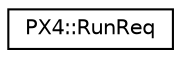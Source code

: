 digraph "Graphical Class Hierarchy"
{
 // INTERACTIVE_SVG=YES
  edge [fontname="Helvetica",fontsize="10",labelfontname="Helvetica",labelfontsize="10"];
  node [fontname="Helvetica",fontsize="10",shape=record];
  rankdir="LR";
  Node1 [label="PX4::RunReq",height=0.2,width=0.4,color="black", fillcolor="white", style="filled",URL="$structPX4_1_1RunReq.html"];
}
